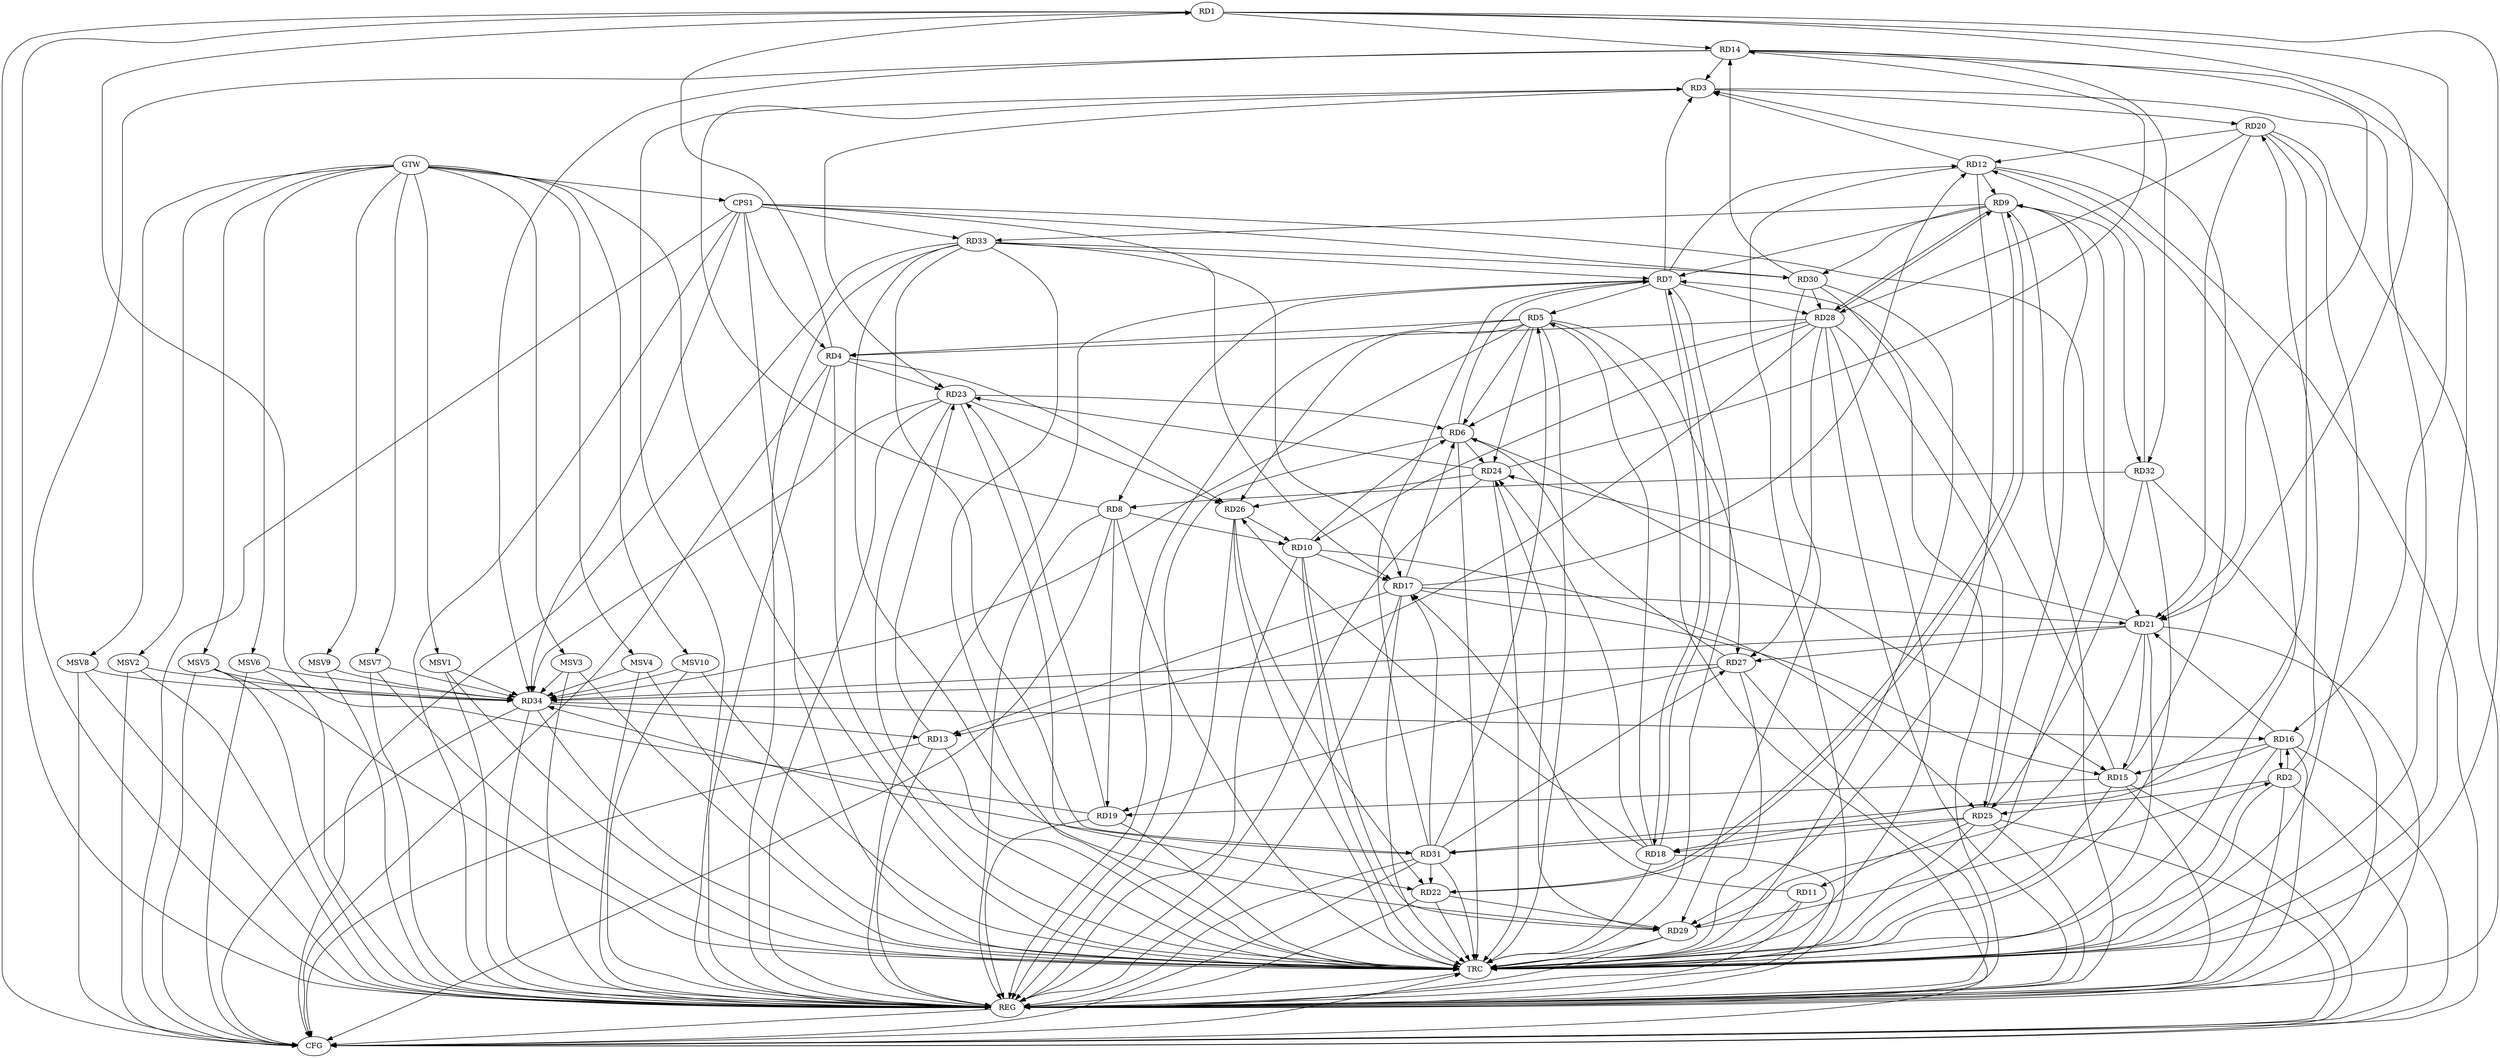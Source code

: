 strict digraph G {
  RD1 [ label="RD1" ];
  RD2 [ label="RD2" ];
  RD3 [ label="RD3" ];
  RD4 [ label="RD4" ];
  RD5 [ label="RD5" ];
  RD6 [ label="RD6" ];
  RD7 [ label="RD7" ];
  RD8 [ label="RD8" ];
  RD9 [ label="RD9" ];
  RD10 [ label="RD10" ];
  RD11 [ label="RD11" ];
  RD12 [ label="RD12" ];
  RD13 [ label="RD13" ];
  RD14 [ label="RD14" ];
  RD15 [ label="RD15" ];
  RD16 [ label="RD16" ];
  RD17 [ label="RD17" ];
  RD18 [ label="RD18" ];
  RD19 [ label="RD19" ];
  RD20 [ label="RD20" ];
  RD21 [ label="RD21" ];
  RD22 [ label="RD22" ];
  RD23 [ label="RD23" ];
  RD24 [ label="RD24" ];
  RD25 [ label="RD25" ];
  RD26 [ label="RD26" ];
  RD27 [ label="RD27" ];
  RD28 [ label="RD28" ];
  RD29 [ label="RD29" ];
  RD30 [ label="RD30" ];
  RD31 [ label="RD31" ];
  RD32 [ label="RD32" ];
  RD33 [ label="RD33" ];
  RD34 [ label="RD34" ];
  CPS1 [ label="CPS1" ];
  GTW [ label="GTW" ];
  REG [ label="REG" ];
  CFG [ label="CFG" ];
  TRC [ label="TRC" ];
  MSV1 [ label="MSV1" ];
  MSV2 [ label="MSV2" ];
  MSV3 [ label="MSV3" ];
  MSV4 [ label="MSV4" ];
  MSV5 [ label="MSV5" ];
  MSV6 [ label="MSV6" ];
  MSV7 [ label="MSV7" ];
  MSV8 [ label="MSV8" ];
  MSV9 [ label="MSV9" ];
  MSV10 [ label="MSV10" ];
  RD4 -> RD1;
  RD1 -> RD14;
  RD1 -> RD16;
  RD19 -> RD1;
  RD1 -> RD21;
  RD2 -> RD16;
  RD16 -> RD2;
  RD2 -> RD20;
  RD2 -> RD25;
  RD29 -> RD2;
  RD7 -> RD3;
  RD8 -> RD3;
  RD12 -> RD3;
  RD14 -> RD3;
  RD15 -> RD3;
  RD3 -> RD20;
  RD3 -> RD23;
  RD5 -> RD4;
  RD4 -> RD23;
  RD4 -> RD26;
  RD28 -> RD4;
  RD5 -> RD6;
  RD7 -> RD5;
  RD18 -> RD5;
  RD5 -> RD24;
  RD5 -> RD26;
  RD5 -> RD27;
  RD31 -> RD5;
  RD5 -> RD34;
  RD6 -> RD7;
  RD10 -> RD6;
  RD6 -> RD15;
  RD17 -> RD6;
  RD23 -> RD6;
  RD6 -> RD24;
  RD27 -> RD6;
  RD28 -> RD6;
  RD7 -> RD8;
  RD9 -> RD7;
  RD7 -> RD12;
  RD15 -> RD7;
  RD7 -> RD18;
  RD18 -> RD7;
  RD7 -> RD28;
  RD31 -> RD7;
  RD33 -> RD7;
  RD8 -> RD10;
  RD8 -> RD19;
  RD32 -> RD8;
  RD12 -> RD9;
  RD9 -> RD22;
  RD22 -> RD9;
  RD25 -> RD9;
  RD9 -> RD28;
  RD28 -> RD9;
  RD9 -> RD30;
  RD9 -> RD32;
  RD9 -> RD33;
  RD10 -> RD17;
  RD10 -> RD25;
  RD26 -> RD10;
  RD28 -> RD10;
  RD10 -> RD29;
  RD11 -> RD17;
  RD25 -> RD11;
  RD17 -> RD12;
  RD20 -> RD12;
  RD12 -> RD29;
  RD32 -> RD12;
  RD17 -> RD13;
  RD13 -> RD23;
  RD28 -> RD13;
  RD34 -> RD13;
  RD14 -> RD21;
  RD24 -> RD14;
  RD30 -> RD14;
  RD14 -> RD32;
  RD14 -> RD34;
  RD16 -> RD15;
  RD17 -> RD15;
  RD15 -> RD19;
  RD21 -> RD15;
  RD16 -> RD21;
  RD16 -> RD31;
  RD34 -> RD16;
  RD17 -> RD21;
  RD31 -> RD17;
  RD33 -> RD17;
  RD20 -> RD18;
  RD18 -> RD24;
  RD25 -> RD18;
  RD18 -> RD26;
  RD19 -> RD23;
  RD27 -> RD19;
  RD20 -> RD21;
  RD20 -> RD28;
  RD21 -> RD24;
  RD21 -> RD27;
  RD21 -> RD29;
  RD21 -> RD34;
  RD23 -> RD22;
  RD26 -> RD22;
  RD22 -> RD29;
  RD31 -> RD22;
  RD24 -> RD23;
  RD23 -> RD26;
  RD23 -> RD34;
  RD24 -> RD26;
  RD29 -> RD24;
  RD28 -> RD25;
  RD25 -> RD31;
  RD32 -> RD25;
  RD28 -> RD27;
  RD31 -> RD27;
  RD27 -> RD34;
  RD30 -> RD28;
  RD30 -> RD29;
  RD33 -> RD29;
  RD33 -> RD30;
  RD33 -> RD31;
  RD31 -> RD34;
  CPS1 -> RD21;
  CPS1 -> RD4;
  CPS1 -> RD34;
  CPS1 -> RD17;
  CPS1 -> RD30;
  CPS1 -> RD33;
  GTW -> CPS1;
  RD1 -> REG;
  RD2 -> REG;
  RD3 -> REG;
  RD4 -> REG;
  RD5 -> REG;
  RD6 -> REG;
  RD7 -> REG;
  RD8 -> REG;
  RD9 -> REG;
  RD10 -> REG;
  RD11 -> REG;
  RD12 -> REG;
  RD13 -> REG;
  RD14 -> REG;
  RD15 -> REG;
  RD16 -> REG;
  RD17 -> REG;
  RD18 -> REG;
  RD19 -> REG;
  RD20 -> REG;
  RD21 -> REG;
  RD22 -> REG;
  RD23 -> REG;
  RD24 -> REG;
  RD25 -> REG;
  RD26 -> REG;
  RD27 -> REG;
  RD28 -> REG;
  RD29 -> REG;
  RD30 -> REG;
  RD31 -> REG;
  RD32 -> REG;
  RD33 -> REG;
  RD34 -> REG;
  CPS1 -> REG;
  RD25 -> CFG;
  RD8 -> CFG;
  RD1 -> CFG;
  RD33 -> CFG;
  RD5 -> CFG;
  RD16 -> CFG;
  RD2 -> CFG;
  RD4 -> CFG;
  RD12 -> CFG;
  RD15 -> CFG;
  CPS1 -> CFG;
  RD13 -> CFG;
  RD34 -> CFG;
  RD31 -> CFG;
  REG -> CFG;
  RD1 -> TRC;
  RD2 -> TRC;
  RD3 -> TRC;
  RD4 -> TRC;
  RD5 -> TRC;
  RD6 -> TRC;
  RD7 -> TRC;
  RD8 -> TRC;
  RD9 -> TRC;
  RD10 -> TRC;
  RD11 -> TRC;
  RD12 -> TRC;
  RD13 -> TRC;
  RD14 -> TRC;
  RD15 -> TRC;
  RD16 -> TRC;
  RD17 -> TRC;
  RD18 -> TRC;
  RD19 -> TRC;
  RD20 -> TRC;
  RD21 -> TRC;
  RD22 -> TRC;
  RD23 -> TRC;
  RD24 -> TRC;
  RD25 -> TRC;
  RD26 -> TRC;
  RD27 -> TRC;
  RD28 -> TRC;
  RD29 -> TRC;
  RD30 -> TRC;
  RD31 -> TRC;
  RD32 -> TRC;
  RD33 -> TRC;
  RD34 -> TRC;
  CPS1 -> TRC;
  GTW -> TRC;
  CFG -> TRC;
  TRC -> REG;
  MSV1 -> RD34;
  GTW -> MSV1;
  MSV1 -> REG;
  MSV1 -> TRC;
  MSV2 -> RD34;
  GTW -> MSV2;
  MSV2 -> REG;
  MSV2 -> CFG;
  MSV3 -> RD34;
  MSV4 -> RD34;
  GTW -> MSV3;
  MSV3 -> REG;
  MSV3 -> TRC;
  GTW -> MSV4;
  MSV4 -> REG;
  MSV4 -> TRC;
  MSV5 -> RD34;
  GTW -> MSV5;
  MSV5 -> REG;
  MSV5 -> TRC;
  MSV5 -> CFG;
  MSV6 -> RD34;
  GTW -> MSV6;
  MSV6 -> REG;
  MSV6 -> CFG;
  MSV7 -> RD34;
  GTW -> MSV7;
  MSV7 -> REG;
  MSV7 -> TRC;
  MSV8 -> RD34;
  GTW -> MSV8;
  MSV8 -> REG;
  MSV8 -> CFG;
  MSV9 -> RD34;
  GTW -> MSV9;
  MSV9 -> REG;
  MSV10 -> RD34;
  GTW -> MSV10;
  MSV10 -> REG;
  MSV10 -> TRC;
}
